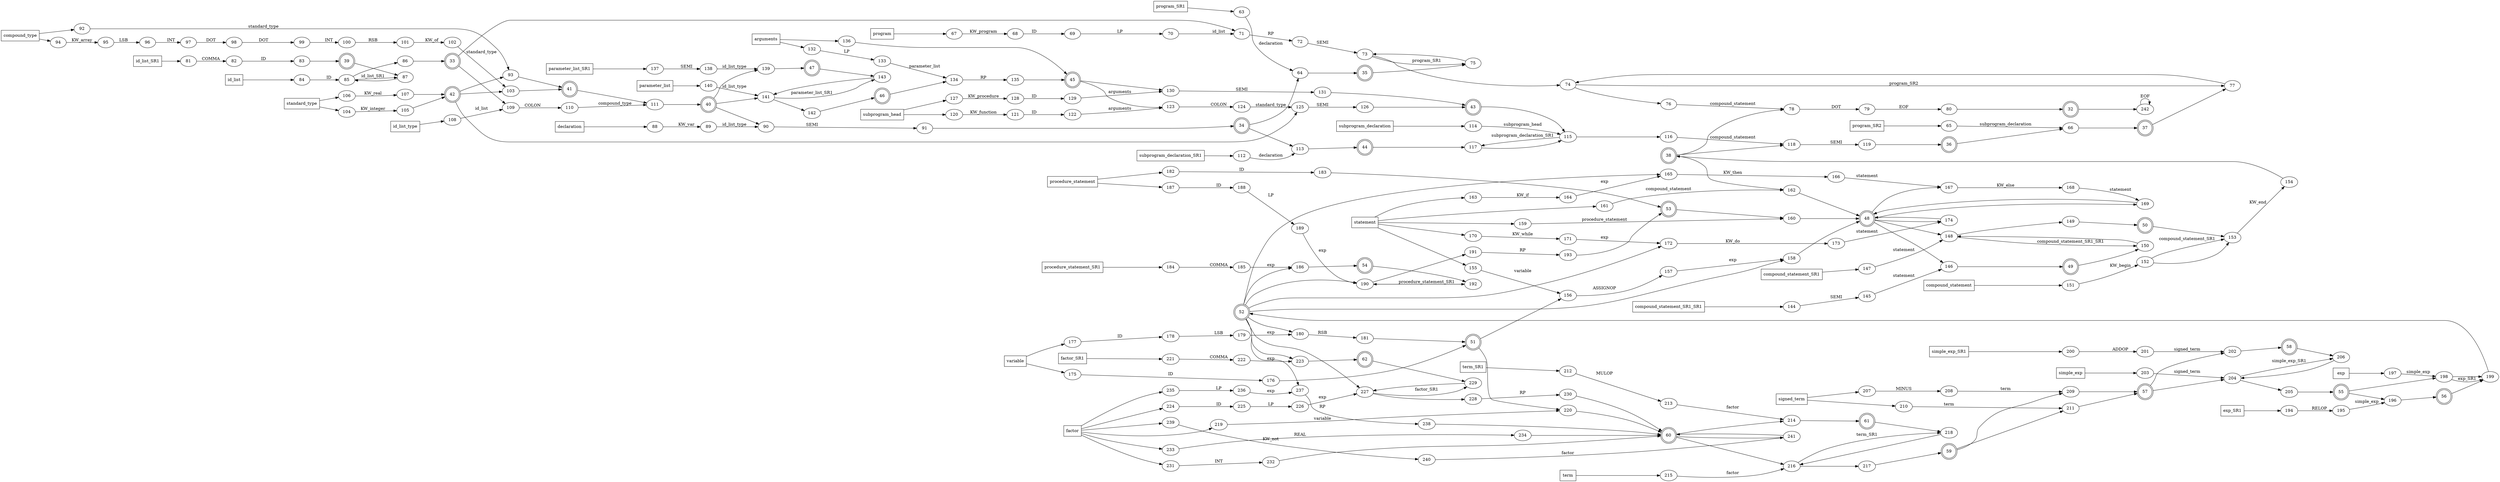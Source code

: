 digraph dump {
  graph
    [ rankdir = "LR" ]
  1
    [ label = "program" ]
    [ shape = "box" ]
  2
    [ label = "id_list" ]
    [ shape = "box" ]
  3
    [ label = "declaration" ]
    [ shape = "box" ]
  4
    [ label = "program_SR1" ]
    [ shape = "box" ]
  5
    [ label = "subprogram_declaration" ]
    [ shape = "box" ]
  6
    [ label = "program_SR2" ]
    [ shape = "box" ]
  7
    [ label = "compound_statement" ]
    [ shape = "box" ]
  8
    [ label = "id_list_SR1" ]
    [ shape = "box" ]
  9
    [ label = "id_list_type" ]
    [ shape = "box" ]
  10
    [ label = "compound_type" ]
    [ shape = "box" ]
  11
    [ label = "standard_type" ]
    [ shape = "box" ]
  12
    [ label = "subprogram_head" ]
    [ shape = "box" ]
  13
    [ label = "subprogram_declaration_SR1" ]
    [ shape = "box" ]
  14
    [ label = "arguments" ]
    [ shape = "box" ]
  15
    [ label = "parameter_list" ]
    [ shape = "box" ]
  16
    [ label = "parameter_list_SR1" ]
    [ shape = "box" ]
  17
    [ label = "statement" ]
    [ shape = "box" ]
  18
    [ label = "compound_statement_SR1_SR1" ]
    [ shape = "box" ]
  19
    [ label = "compound_statement_SR1" ]
    [ shape = "box" ]
  20
    [ label = "variable" ]
    [ shape = "box" ]
  21
    [ label = "exp" ]
    [ shape = "box" ]
  22
    [ label = "procedure_statement" ]
    [ shape = "box" ]
  23
    [ label = "procedure_statement_SR1" ]
    [ shape = "box" ]
  24
    [ label = "simple_exp" ]
    [ shape = "box" ]
  25
    [ label = "exp_SR1" ]
    [ shape = "box" ]
  26
    [ label = "signed_term" ]
    [ shape = "box" ]
  27
    [ label = "simple_exp_SR1" ]
    [ shape = "box" ]
  28
    [ label = "term" ]
    [ shape = "box" ]
  29
    [ label = "factor" ]
    [ shape = "box" ]
  30
    [ label = "term_SR1" ]
    [ shape = "box" ]
  31
    [ label = "factor_SR1" ]
    [ shape = "box" ]
  62
    [ shape = "doublecircle" ]
  61
    [ shape = "doublecircle" ]
  60
    [ shape = "doublecircle" ]
  59
    [ shape = "doublecircle" ]
  58
    [ shape = "doublecircle" ]
  57
    [ shape = "doublecircle" ]
  56
    [ shape = "doublecircle" ]
  55
    [ shape = "doublecircle" ]
  54
    [ shape = "doublecircle" ]
  53
    [ shape = "doublecircle" ]
  52
    [ shape = "doublecircle" ]
  51
    [ shape = "doublecircle" ]
  50
    [ shape = "doublecircle" ]
  49
    [ shape = "doublecircle" ]
  48
    [ shape = "doublecircle" ]
  47
    [ shape = "doublecircle" ]
  46
    [ shape = "doublecircle" ]
  45
    [ shape = "doublecircle" ]
  44
    [ shape = "doublecircle" ]
  43
    [ shape = "doublecircle" ]
  42
    [ shape = "doublecircle" ]
  41
    [ shape = "doublecircle" ]
  40
    [ shape = "doublecircle" ]
  39
    [ shape = "doublecircle" ]
  38
    [ shape = "doublecircle" ]
  37
    [ shape = "doublecircle" ]
  36
    [ shape = "doublecircle" ]
  35
    [ shape = "doublecircle" ]
  34
    [ shape = "doublecircle" ]
  33
    [ shape = "doublecircle" ]
  32
    [ shape = "doublecircle" ]
  1 -> 67
    [ label = "" ]
  67 -> 68
    [ label = "KW_program" ]
  68 -> 69
    [ label = "ID" ]
  69 -> 70
    [ label = "LP" ]
  70 -> 71
    [ label = "id_list" ]
  71 -> 72
    [ label = "RP" ]
  72 -> 73
    [ label = "SEMI" ]
  73 -> 75
    [ label = "program_SR1" ]
  75 -> 73
    [ label = "" ]
  73 -> 74
    [ label = "" ]
  74 -> 77
    [ label = "program_SR2" ]
  77 -> 74
    [ label = "" ]
  74 -> 76
    [ label = "" ]
  76 -> 78
    [ label = "compound_statement" ]
  78 -> 79
    [ label = "DOT" ]
  79 -> 80
    [ label = "EOF" ]
  80 -> 32
    [ label = "" ]
  32 -> 242
    [ label = "" ]
  242 -> 242
    [ label = "EOF" ]
  2 -> 84
    [ label = "" ]
  84 -> 85
    [ label = "ID" ]
  85 -> 87
    [ label = "id_list_SR1" ]
  87 -> 85
    [ label = "" ]
  85 -> 86
    [ label = "" ]
  86 -> 33
    [ label = "" ]
  33 -> 109
    [ label = "" ]
  109 -> 110
    [ label = "COLON" ]
  110 -> 111
    [ label = "compound_type" ]
  111 -> 40
    [ label = "" ]
  40 -> 141
    [ label = "" ]
  141 -> 143
    [ label = "parameter_list_SR1" ]
  143 -> 141
    [ label = "" ]
  141 -> 142
    [ label = "" ]
  142 -> 46
    [ label = "" ]
  46 -> 134
    [ label = "" ]
  134 -> 135
    [ label = "RP" ]
  135 -> 45
    [ label = "" ]
  45 -> 130
    [ label = "" ]
  130 -> 131
    [ label = "SEMI" ]
  131 -> 43
    [ label = "" ]
  43 -> 115
    [ label = "" ]
  115 -> 117
    [ label = "subprogram_declaration_SR1" ]
  117 -> 115
    [ label = "" ]
  115 -> 116
    [ label = "" ]
  116 -> 118
    [ label = "compound_statement" ]
  118 -> 119
    [ label = "SEMI" ]
  119 -> 36
    [ label = "" ]
  36 -> 66
    [ label = "" ]
  66 -> 37
    [ label = "" ]
  37 -> 77
    [ label = "" ]
  45 -> 123
    [ label = "" ]
  123 -> 124
    [ label = "COLON" ]
  124 -> 125
    [ label = "standard_type" ]
  125 -> 126
    [ label = "SEMI" ]
  126 -> 43
    [ label = "" ]
  40 -> 139
    [ label = "" ]
  139 -> 47
    [ label = "" ]
  47 -> 143
    [ label = "" ]
  40 -> 90
    [ label = "" ]
  90 -> 91
    [ label = "SEMI" ]
  91 -> 34
    [ label = "" ]
  34 -> 113
    [ label = "" ]
  113 -> 44
    [ label = "" ]
  44 -> 117
    [ label = "" ]
  34 -> 64
    [ label = "" ]
  64 -> 35
    [ label = "" ]
  35 -> 75
    [ label = "" ]
  33 -> 71
    [ label = "" ]
  3 -> 88
    [ label = "" ]
  88 -> 89
    [ label = "KW_var" ]
  89 -> 90
    [ label = "id_list_type" ]
  4 -> 63
    [ label = "" ]
  63 -> 64
    [ label = "declaration" ]
  5 -> 114
    [ label = "" ]
  114 -> 115
    [ label = "subprogram_head" ]
  6 -> 65
    [ label = "" ]
  65 -> 66
    [ label = "subprogram_declaration" ]
  7 -> 151
    [ label = "" ]
  151 -> 152
    [ label = "KW_begin" ]
  152 -> 153
    [ label = "compound_statement_SR1" ]
  153 -> 154
    [ label = "KW_end" ]
  154 -> 38
    [ label = "" ]
  38 -> 162
    [ label = "" ]
  162 -> 48
    [ label = "" ]
  48 -> 174
    [ label = "" ]
  174 -> 48
    [ label = "" ]
  48 -> 169
    [ label = "" ]
  169 -> 48
    [ label = "" ]
  48 -> 167
    [ label = "" ]
  167 -> 168
    [ label = "KW_else" ]
  168 -> 169
    [ label = "statement" ]
  48 -> 148
    [ label = "" ]
  148 -> 150
    [ label = "compound_statement_SR1_SR1" ]
  150 -> 148
    [ label = "" ]
  148 -> 149
    [ label = "" ]
  149 -> 50
    [ label = "" ]
  50 -> 153
    [ label = "" ]
  48 -> 146
    [ label = "" ]
  146 -> 49
    [ label = "" ]
  49 -> 150
    [ label = "" ]
  38 -> 118
    [ label = "" ]
  38 -> 78
    [ label = "" ]
  152 -> 153
    [ label = "" ]
  8 -> 81
    [ label = "" ]
  81 -> 82
    [ label = "COMMA" ]
  82 -> 83
    [ label = "ID" ]
  83 -> 39
    [ label = "" ]
  39 -> 87
    [ label = "" ]
  9 -> 108
    [ label = "" ]
  108 -> 109
    [ label = "id_list" ]
  10 -> 94
    [ label = "" ]
  94 -> 95
    [ label = "KW_array" ]
  95 -> 96
    [ label = "LSB" ]
  96 -> 97
    [ label = "INT" ]
  97 -> 98
    [ label = "DOT" ]
  98 -> 99
    [ label = "DOT" ]
  99 -> 100
    [ label = "INT" ]
  100 -> 101
    [ label = "RSB" ]
  101 -> 102
    [ label = "KW_of" ]
  102 -> 103
    [ label = "standard_type" ]
  103 -> 41
    [ label = "" ]
  41 -> 111
    [ label = "" ]
  10 -> 92
    [ label = "" ]
  92 -> 93
    [ label = "standard_type" ]
  93 -> 41
    [ label = "" ]
  11 -> 106
    [ label = "" ]
  106 -> 107
    [ label = "KW_real" ]
  107 -> 42
    [ label = "" ]
  42 -> 125
    [ label = "" ]
  42 -> 103
    [ label = "" ]
  42 -> 93
    [ label = "" ]
  11 -> 104
    [ label = "" ]
  104 -> 105
    [ label = "KW_integer" ]
  105 -> 42
    [ label = "" ]
  12 -> 127
    [ label = "" ]
  127 -> 128
    [ label = "KW_procedure" ]
  128 -> 129
    [ label = "ID" ]
  129 -> 130
    [ label = "arguments" ]
  12 -> 120
    [ label = "" ]
  120 -> 121
    [ label = "KW_function" ]
  121 -> 122
    [ label = "ID" ]
  122 -> 123
    [ label = "arguments" ]
  13 -> 112
    [ label = "" ]
  112 -> 113
    [ label = "declaration" ]
  14 -> 136
    [ label = "" ]
  136 -> 45
    [ label = "" ]
  14 -> 132
    [ label = "" ]
  132 -> 133
    [ label = "LP" ]
  133 -> 134
    [ label = "parameter_list" ]
  15 -> 140
    [ label = "" ]
  140 -> 141
    [ label = "id_list_type" ]
  16 -> 137
    [ label = "" ]
  137 -> 138
    [ label = "SEMI" ]
  138 -> 139
    [ label = "id_list_type" ]
  17 -> 170
    [ label = "" ]
  170 -> 171
    [ label = "KW_while" ]
  171 -> 172
    [ label = "exp" ]
  172 -> 173
    [ label = "KW_do" ]
  173 -> 174
    [ label = "statement" ]
  17 -> 163
    [ label = "" ]
  163 -> 164
    [ label = "KW_if" ]
  164 -> 165
    [ label = "exp" ]
  165 -> 166
    [ label = "KW_then" ]
  166 -> 167
    [ label = "statement" ]
  17 -> 161
    [ label = "" ]
  161 -> 162
    [ label = "compound_statement" ]
  17 -> 159
    [ label = "" ]
  159 -> 160
    [ label = "procedure_statement" ]
  160 -> 48
    [ label = "" ]
  17 -> 155
    [ label = "" ]
  155 -> 156
    [ label = "variable" ]
  156 -> 157
    [ label = "ASSIGNOP" ]
  157 -> 158
    [ label = "exp" ]
  158 -> 48
    [ label = "" ]
  18 -> 144
    [ label = "" ]
  144 -> 145
    [ label = "SEMI" ]
  145 -> 146
    [ label = "statement" ]
  19 -> 147
    [ label = "" ]
  147 -> 148
    [ label = "statement" ]
  20 -> 177
    [ label = "" ]
  177 -> 178
    [ label = "ID" ]
  178 -> 179
    [ label = "LSB" ]
  179 -> 180
    [ label = "exp" ]
  180 -> 181
    [ label = "RSB" ]
  181 -> 51
    [ label = "" ]
  51 -> 220
    [ label = "" ]
  220 -> 60
    [ label = "" ]
  60 -> 241
    [ label = "" ]
  241 -> 60
    [ label = "" ]
  60 -> 216
    [ label = "" ]
  216 -> 218
    [ label = "term_SR1" ]
  218 -> 216
    [ label = "" ]
  216 -> 217
    [ label = "" ]
  217 -> 59
    [ label = "" ]
  59 -> 211
    [ label = "" ]
  211 -> 57
    [ label = "" ]
  57 -> 204
    [ label = "" ]
  204 -> 206
    [ label = "simple_exp_SR1" ]
  206 -> 204
    [ label = "" ]
  204 -> 205
    [ label = "" ]
  205 -> 55
    [ label = "" ]
  55 -> 198
    [ label = "" ]
  198 -> 199
    [ label = "exp_SR1" ]
  199 -> 52
    [ label = "" ]
  52 -> 237
    [ label = "" ]
  237 -> 238
    [ label = "RP" ]
  238 -> 60
    [ label = "" ]
  52 -> 227
    [ label = "" ]
  227 -> 229
    [ label = "factor_SR1" ]
  229 -> 227
    [ label = "" ]
  227 -> 228
    [ label = "" ]
  228 -> 230
    [ label = "RP" ]
  230 -> 60
    [ label = "" ]
  52 -> 223
    [ label = "" ]
  223 -> 62
    [ label = "" ]
  62 -> 229
    [ label = "" ]
  52 -> 190
    [ label = "" ]
  190 -> 192
    [ label = "procedure_statement_SR1" ]
  192 -> 190
    [ label = "" ]
  190 -> 191
    [ label = "" ]
  191 -> 193
    [ label = "RP" ]
  193 -> 53
    [ label = "" ]
  53 -> 160
    [ label = "" ]
  52 -> 186
    [ label = "" ]
  186 -> 54
    [ label = "" ]
  54 -> 192
    [ label = "" ]
  52 -> 180
    [ label = "" ]
  52 -> 172
    [ label = "" ]
  52 -> 165
    [ label = "" ]
  52 -> 158
    [ label = "" ]
  198 -> 199
    [ label = "" ]
  55 -> 196
    [ label = "" ]
  196 -> 56
    [ label = "" ]
  56 -> 199
    [ label = "" ]
  57 -> 202
    [ label = "" ]
  202 -> 58
    [ label = "" ]
  58 -> 206
    [ label = "" ]
  59 -> 209
    [ label = "" ]
  209 -> 57
    [ label = "" ]
  60 -> 214
    [ label = "" ]
  214 -> 61
    [ label = "" ]
  61 -> 218
    [ label = "" ]
  51 -> 156
    [ label = "" ]
  20 -> 175
    [ label = "" ]
  175 -> 176
    [ label = "ID" ]
  176 -> 51
    [ label = "" ]
  21 -> 197
    [ label = "" ]
  197 -> 198
    [ label = "simple_exp" ]
  22 -> 187
    [ label = "" ]
  187 -> 188
    [ label = "ID" ]
  188 -> 189
    [ label = "LP" ]
  189 -> 190
    [ label = "exp" ]
  22 -> 182
    [ label = "" ]
  182 -> 183
    [ label = "ID" ]
  183 -> 53
    [ label = "" ]
  23 -> 184
    [ label = "" ]
  184 -> 185
    [ label = "COMMA" ]
  185 -> 186
    [ label = "exp" ]
  24 -> 203
    [ label = "" ]
  203 -> 204
    [ label = "signed_term" ]
  25 -> 194
    [ label = "" ]
  194 -> 195
    [ label = "RELOP" ]
  195 -> 196
    [ label = "simple_exp" ]
  26 -> 210
    [ label = "" ]
  210 -> 211
    [ label = "term" ]
  26 -> 207
    [ label = "" ]
  207 -> 208
    [ label = "MINUS" ]
  208 -> 209
    [ label = "term" ]
  27 -> 200
    [ label = "" ]
  200 -> 201
    [ label = "ADDOP" ]
  201 -> 202
    [ label = "signed_term" ]
  28 -> 215
    [ label = "" ]
  215 -> 216
    [ label = "factor" ]
  29 -> 239
    [ label = "" ]
  239 -> 240
    [ label = "KW_not" ]
  240 -> 241
    [ label = "factor" ]
  29 -> 235
    [ label = "" ]
  235 -> 236
    [ label = "LP" ]
  236 -> 237
    [ label = "exp" ]
  29 -> 233
    [ label = "" ]
  233 -> 234
    [ label = "REAL" ]
  234 -> 60
    [ label = "" ]
  29 -> 231
    [ label = "" ]
  231 -> 232
    [ label = "INT" ]
  232 -> 60
    [ label = "" ]
  29 -> 224
    [ label = "" ]
  224 -> 225
    [ label = "ID" ]
  225 -> 226
    [ label = "LP" ]
  226 -> 227
    [ label = "exp" ]
  29 -> 219
    [ label = "" ]
  219 -> 220
    [ label = "variable" ]
  30 -> 212
    [ label = "" ]
  212 -> 213
    [ label = "MULOP" ]
  213 -> 214
    [ label = "factor" ]
  31 -> 221
    [ label = "" ]
  221 -> 222
    [ label = "COMMA" ]
  222 -> 223
    [ label = "exp" ]
}